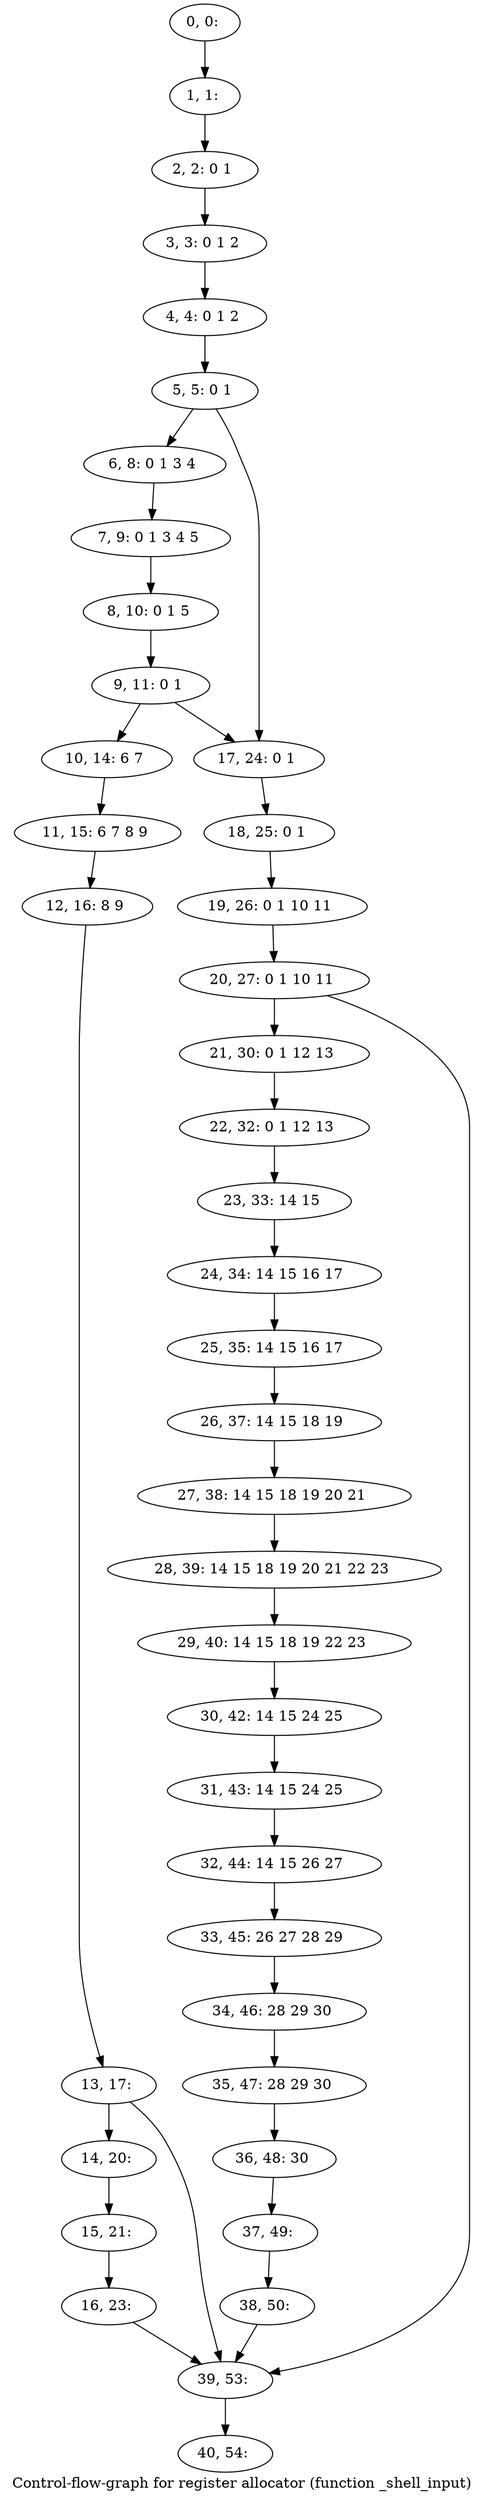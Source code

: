 digraph G {
graph [label="Control-flow-graph for register allocator (function _shell_input)"]
0[label="0, 0: "];
1[label="1, 1: "];
2[label="2, 2: 0 1 "];
3[label="3, 3: 0 1 2 "];
4[label="4, 4: 0 1 2 "];
5[label="5, 5: 0 1 "];
6[label="6, 8: 0 1 3 4 "];
7[label="7, 9: 0 1 3 4 5 "];
8[label="8, 10: 0 1 5 "];
9[label="9, 11: 0 1 "];
10[label="10, 14: 6 7 "];
11[label="11, 15: 6 7 8 9 "];
12[label="12, 16: 8 9 "];
13[label="13, 17: "];
14[label="14, 20: "];
15[label="15, 21: "];
16[label="16, 23: "];
17[label="17, 24: 0 1 "];
18[label="18, 25: 0 1 "];
19[label="19, 26: 0 1 10 11 "];
20[label="20, 27: 0 1 10 11 "];
21[label="21, 30: 0 1 12 13 "];
22[label="22, 32: 0 1 12 13 "];
23[label="23, 33: 14 15 "];
24[label="24, 34: 14 15 16 17 "];
25[label="25, 35: 14 15 16 17 "];
26[label="26, 37: 14 15 18 19 "];
27[label="27, 38: 14 15 18 19 20 21 "];
28[label="28, 39: 14 15 18 19 20 21 22 23 "];
29[label="29, 40: 14 15 18 19 22 23 "];
30[label="30, 42: 14 15 24 25 "];
31[label="31, 43: 14 15 24 25 "];
32[label="32, 44: 14 15 26 27 "];
33[label="33, 45: 26 27 28 29 "];
34[label="34, 46: 28 29 30 "];
35[label="35, 47: 28 29 30 "];
36[label="36, 48: 30 "];
37[label="37, 49: "];
38[label="38, 50: "];
39[label="39, 53: "];
40[label="40, 54: "];
0->1 ;
1->2 ;
2->3 ;
3->4 ;
4->5 ;
5->6 ;
5->17 ;
6->7 ;
7->8 ;
8->9 ;
9->10 ;
9->17 ;
10->11 ;
11->12 ;
12->13 ;
13->14 ;
13->39 ;
14->15 ;
15->16 ;
16->39 ;
17->18 ;
18->19 ;
19->20 ;
20->21 ;
20->39 ;
21->22 ;
22->23 ;
23->24 ;
24->25 ;
25->26 ;
26->27 ;
27->28 ;
28->29 ;
29->30 ;
30->31 ;
31->32 ;
32->33 ;
33->34 ;
34->35 ;
35->36 ;
36->37 ;
37->38 ;
38->39 ;
39->40 ;
}
